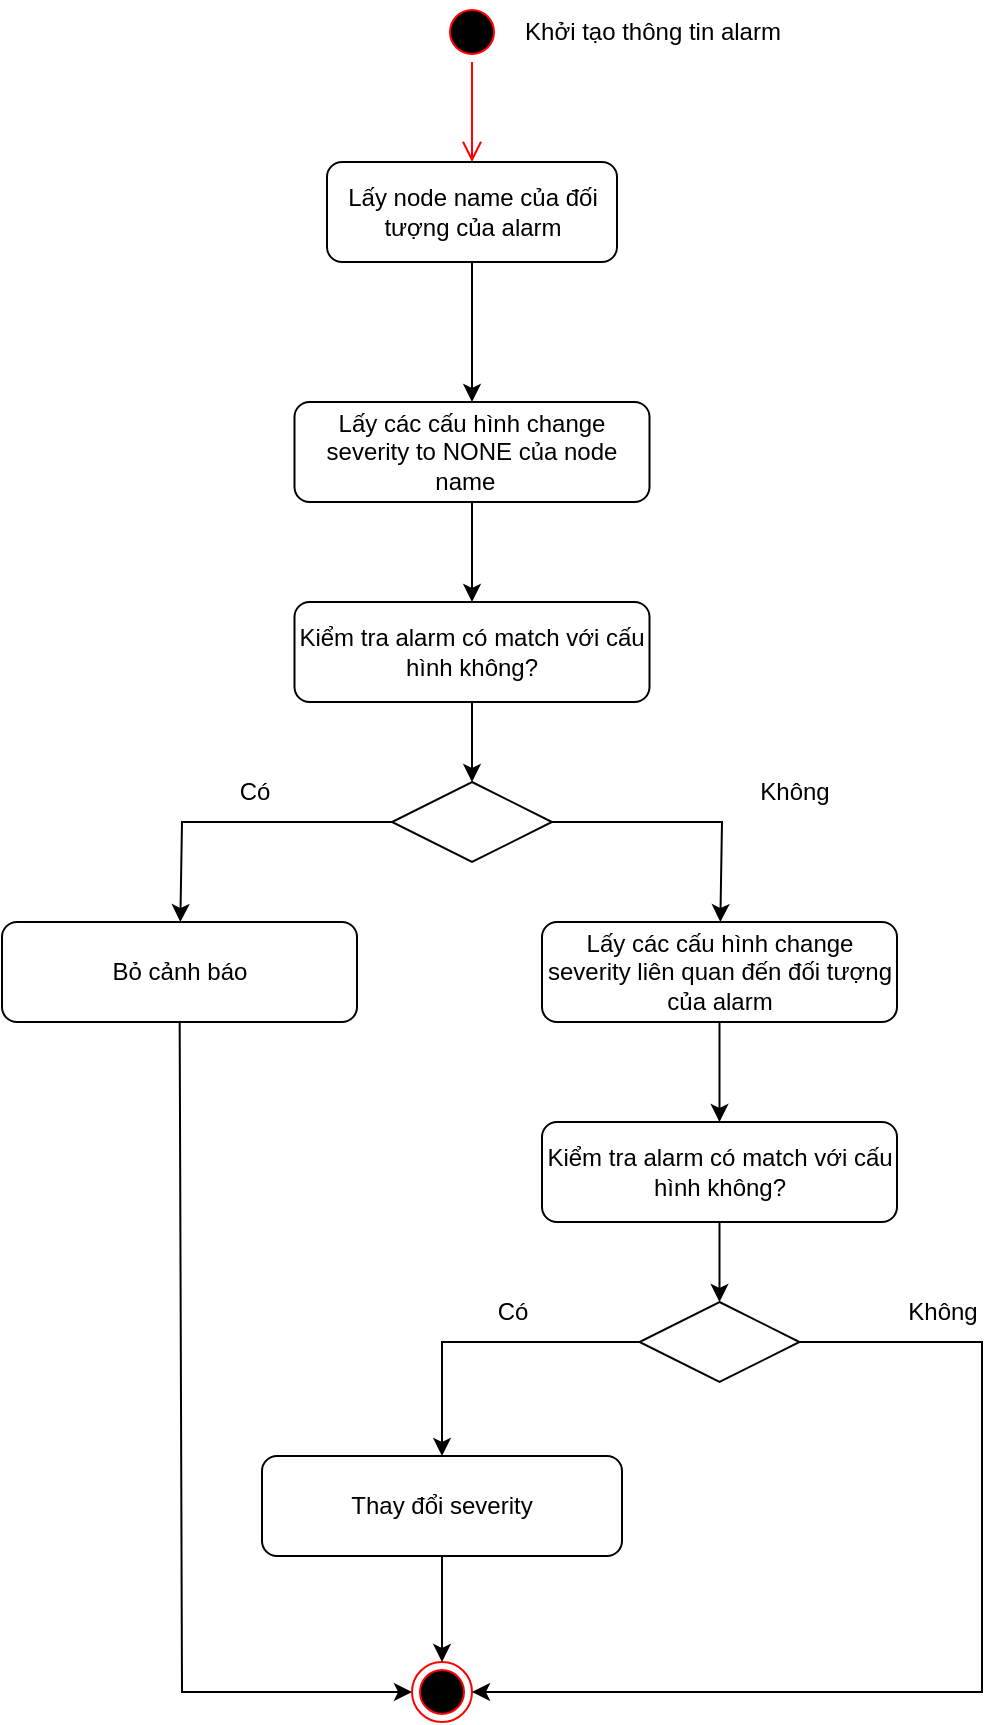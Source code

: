 <mxfile version="21.5.2" type="github">
  <diagram name="Trang-1" id="Wo1rhTGzUEvQ1JcT_uwH">
    <mxGraphModel dx="2603" dy="764" grid="1" gridSize="10" guides="1" tooltips="1" connect="1" arrows="1" fold="1" page="1" pageScale="1" pageWidth="1169" pageHeight="827" math="0" shadow="0">
      <root>
        <mxCell id="0" />
        <mxCell id="1" parent="0" />
        <mxCell id="qsTO52kbwodbmaQSsGO7-2" value="" style="ellipse;html=1;shape=startState;fillColor=#000000;strokeColor=#ff0000;fontSize=16;" parent="1" vertex="1">
          <mxGeometry x="-780" y="100" width="30" height="30" as="geometry" />
        </mxCell>
        <mxCell id="qsTO52kbwodbmaQSsGO7-3" value="" style="edgeStyle=orthogonalEdgeStyle;html=1;verticalAlign=bottom;endArrow=open;endSize=8;strokeColor=#ff0000;rounded=0;fontSize=12;curved=1;" parent="1" source="qsTO52kbwodbmaQSsGO7-2" edge="1" target="-AVRFM7dDWOy6RQoxfwE-1">
          <mxGeometry relative="1" as="geometry">
            <mxPoint x="-765" y="180" as="targetPoint" />
            <Array as="points" />
          </mxGeometry>
        </mxCell>
        <mxCell id="-AVRFM7dDWOy6RQoxfwE-1" value="Lấy node name của đối tượng của alarm" style="rounded=1;whiteSpace=wrap;html=1;" vertex="1" parent="1">
          <mxGeometry x="-837.5" y="180" width="145" height="50" as="geometry" />
        </mxCell>
        <mxCell id="-AVRFM7dDWOy6RQoxfwE-2" value="Khởi tạo thông tin alarm" style="text;html=1;align=center;verticalAlign=middle;resizable=0;points=[];autosize=1;strokeColor=none;fillColor=none;" vertex="1" parent="1">
          <mxGeometry x="-750" y="100" width="150" height="30" as="geometry" />
        </mxCell>
        <mxCell id="-AVRFM7dDWOy6RQoxfwE-3" value="" style="endArrow=classic;html=1;rounded=0;" edge="1" parent="1" source="-AVRFM7dDWOy6RQoxfwE-1" target="-AVRFM7dDWOy6RQoxfwE-4">
          <mxGeometry width="50" height="50" relative="1" as="geometry">
            <mxPoint x="-570" y="300" as="sourcePoint" />
            <mxPoint x="-520" y="250" as="targetPoint" />
          </mxGeometry>
        </mxCell>
        <mxCell id="-AVRFM7dDWOy6RQoxfwE-4" value="Lấy các cấu hình change severity to NONE của node name&amp;nbsp;&amp;nbsp;" style="rounded=1;whiteSpace=wrap;html=1;" vertex="1" parent="1">
          <mxGeometry x="-853.75" y="300" width="177.5" height="50" as="geometry" />
        </mxCell>
        <mxCell id="-AVRFM7dDWOy6RQoxfwE-5" value="" style="endArrow=classic;html=1;rounded=0;" edge="1" parent="1" source="-AVRFM7dDWOy6RQoxfwE-4" target="-AVRFM7dDWOy6RQoxfwE-15">
          <mxGeometry width="50" height="50" relative="1" as="geometry">
            <mxPoint x="-570" y="300" as="sourcePoint" />
            <mxPoint x="-765" y="400" as="targetPoint" />
          </mxGeometry>
        </mxCell>
        <mxCell id="-AVRFM7dDWOy6RQoxfwE-11" value="" style="rhombus;whiteSpace=wrap;html=1;" vertex="1" parent="1">
          <mxGeometry x="-805" y="490" width="80" height="40" as="geometry" />
        </mxCell>
        <mxCell id="-AVRFM7dDWOy6RQoxfwE-12" value="" style="endArrow=classic;html=1;rounded=0;exitX=0;exitY=0.5;exitDx=0;exitDy=0;" edge="1" parent="1" source="-AVRFM7dDWOy6RQoxfwE-11" target="-AVRFM7dDWOy6RQoxfwE-13">
          <mxGeometry width="50" height="50" relative="1" as="geometry">
            <mxPoint x="-570" y="590" as="sourcePoint" />
            <mxPoint x="-520" y="540" as="targetPoint" />
            <Array as="points">
              <mxPoint x="-910" y="510" />
            </Array>
          </mxGeometry>
        </mxCell>
        <mxCell id="-AVRFM7dDWOy6RQoxfwE-13" value="Bỏ cảnh báo" style="rounded=1;whiteSpace=wrap;html=1;" vertex="1" parent="1">
          <mxGeometry x="-1000" y="560" width="177.5" height="50" as="geometry" />
        </mxCell>
        <mxCell id="-AVRFM7dDWOy6RQoxfwE-14" value="Có" style="text;html=1;align=center;verticalAlign=middle;resizable=0;points=[];autosize=1;strokeColor=none;fillColor=none;" vertex="1" parent="1">
          <mxGeometry x="-893.75" y="480" width="40" height="30" as="geometry" />
        </mxCell>
        <mxCell id="-AVRFM7dDWOy6RQoxfwE-15" value="Kiểm tra alarm có match với cấu hình không?" style="rounded=1;whiteSpace=wrap;html=1;" vertex="1" parent="1">
          <mxGeometry x="-853.75" y="400" width="177.5" height="50" as="geometry" />
        </mxCell>
        <mxCell id="-AVRFM7dDWOy6RQoxfwE-16" value="" style="endArrow=classic;html=1;rounded=0;" edge="1" parent="1" source="-AVRFM7dDWOy6RQoxfwE-15" target="-AVRFM7dDWOy6RQoxfwE-11">
          <mxGeometry width="50" height="50" relative="1" as="geometry">
            <mxPoint x="-765.5" y="450" as="sourcePoint" />
            <mxPoint x="-765.5" y="500" as="targetPoint" />
          </mxGeometry>
        </mxCell>
        <mxCell id="-AVRFM7dDWOy6RQoxfwE-17" value="" style="endArrow=classic;html=1;rounded=0;" edge="1" parent="1" target="-AVRFM7dDWOy6RQoxfwE-18" source="-AVRFM7dDWOy6RQoxfwE-11">
          <mxGeometry width="50" height="50" relative="1" as="geometry">
            <mxPoint x="-535" y="510" as="sourcePoint" />
            <mxPoint x="-250" y="540" as="targetPoint" />
            <Array as="points">
              <mxPoint x="-640" y="510" />
            </Array>
          </mxGeometry>
        </mxCell>
        <mxCell id="-AVRFM7dDWOy6RQoxfwE-18" value="Lấy các cấu hình change severity liên quan đến đối tượng của alarm" style="rounded=1;whiteSpace=wrap;html=1;" vertex="1" parent="1">
          <mxGeometry x="-730" y="560" width="177.5" height="50" as="geometry" />
        </mxCell>
        <mxCell id="-AVRFM7dDWOy6RQoxfwE-19" value="Không" style="text;html=1;align=center;verticalAlign=middle;resizable=0;points=[];autosize=1;strokeColor=none;fillColor=none;" vertex="1" parent="1">
          <mxGeometry x="-633.75" y="480" width="60" height="30" as="geometry" />
        </mxCell>
        <mxCell id="-AVRFM7dDWOy6RQoxfwE-20" value="" style="ellipse;html=1;shape=endState;fillColor=#000000;strokeColor=#ff0000;" vertex="1" parent="1">
          <mxGeometry x="-795" y="930" width="30" height="30" as="geometry" />
        </mxCell>
        <mxCell id="-AVRFM7dDWOy6RQoxfwE-21" value="" style="endArrow=classic;html=1;rounded=0;" edge="1" parent="1" source="-AVRFM7dDWOy6RQoxfwE-13" target="-AVRFM7dDWOy6RQoxfwE-20">
          <mxGeometry width="50" height="50" relative="1" as="geometry">
            <mxPoint x="-755" y="360" as="sourcePoint" />
            <mxPoint x="-755" y="410" as="targetPoint" />
            <Array as="points">
              <mxPoint x="-910" y="945" />
            </Array>
          </mxGeometry>
        </mxCell>
        <mxCell id="-AVRFM7dDWOy6RQoxfwE-22" value="Kiểm tra alarm có match với cấu hình không?" style="rounded=1;whiteSpace=wrap;html=1;" vertex="1" parent="1">
          <mxGeometry x="-730" y="660" width="177.5" height="50" as="geometry" />
        </mxCell>
        <mxCell id="-AVRFM7dDWOy6RQoxfwE-23" value="" style="endArrow=classic;html=1;rounded=0;" edge="1" parent="1" source="-AVRFM7dDWOy6RQoxfwE-18" target="-AVRFM7dDWOy6RQoxfwE-22">
          <mxGeometry width="50" height="50" relative="1" as="geometry">
            <mxPoint x="-755" y="460" as="sourcePoint" />
            <mxPoint x="-755" y="500" as="targetPoint" />
          </mxGeometry>
        </mxCell>
        <mxCell id="-AVRFM7dDWOy6RQoxfwE-24" value="" style="rhombus;whiteSpace=wrap;html=1;" vertex="1" parent="1">
          <mxGeometry x="-681.25" y="750" width="80" height="40" as="geometry" />
        </mxCell>
        <mxCell id="-AVRFM7dDWOy6RQoxfwE-25" value="" style="endArrow=classic;html=1;rounded=0;exitX=0;exitY=0.5;exitDx=0;exitDy=0;" edge="1" parent="1" source="-AVRFM7dDWOy6RQoxfwE-24" target="-AVRFM7dDWOy6RQoxfwE-26">
          <mxGeometry width="50" height="50" relative="1" as="geometry">
            <mxPoint x="-440" y="910" as="sourcePoint" />
            <mxPoint x="-390" y="860" as="targetPoint" />
            <Array as="points">
              <mxPoint x="-780" y="770" />
            </Array>
          </mxGeometry>
        </mxCell>
        <mxCell id="-AVRFM7dDWOy6RQoxfwE-26" value="Thay đổi severity" style="rounded=1;whiteSpace=wrap;html=1;" vertex="1" parent="1">
          <mxGeometry x="-870" y="827" width="180" height="50" as="geometry" />
        </mxCell>
        <mxCell id="-AVRFM7dDWOy6RQoxfwE-27" value="Có" style="text;html=1;align=center;verticalAlign=middle;resizable=0;points=[];autosize=1;strokeColor=none;fillColor=none;" vertex="1" parent="1">
          <mxGeometry x="-765" y="740" width="40" height="30" as="geometry" />
        </mxCell>
        <mxCell id="-AVRFM7dDWOy6RQoxfwE-28" value="" style="endArrow=classic;html=1;rounded=0;" edge="1" parent="1" target="-AVRFM7dDWOy6RQoxfwE-24" source="-AVRFM7dDWOy6RQoxfwE-22">
          <mxGeometry width="50" height="50" relative="1" as="geometry">
            <mxPoint x="-635" y="770" as="sourcePoint" />
            <mxPoint x="-635.5" y="820" as="targetPoint" />
          </mxGeometry>
        </mxCell>
        <mxCell id="-AVRFM7dDWOy6RQoxfwE-29" value="" style="endArrow=classic;html=1;rounded=0;" edge="1" parent="1" source="-AVRFM7dDWOy6RQoxfwE-24" target="-AVRFM7dDWOy6RQoxfwE-20">
          <mxGeometry width="50" height="50" relative="1" as="geometry">
            <mxPoint x="-405" y="830" as="sourcePoint" />
            <mxPoint x="-511" y="930" as="targetPoint" />
            <Array as="points">
              <mxPoint x="-510" y="770" />
              <mxPoint x="-510" y="945" />
            </Array>
          </mxGeometry>
        </mxCell>
        <mxCell id="-AVRFM7dDWOy6RQoxfwE-31" value="Không" style="text;html=1;align=center;verticalAlign=middle;resizable=0;points=[];autosize=1;strokeColor=none;fillColor=none;" vertex="1" parent="1">
          <mxGeometry x="-560" y="740" width="60" height="30" as="geometry" />
        </mxCell>
        <mxCell id="-AVRFM7dDWOy6RQoxfwE-33" value="" style="endArrow=classic;html=1;rounded=0;" edge="1" parent="1" source="-AVRFM7dDWOy6RQoxfwE-26" target="-AVRFM7dDWOy6RQoxfwE-20">
          <mxGeometry width="50" height="50" relative="1" as="geometry">
            <mxPoint x="-631" y="670" as="sourcePoint" />
            <mxPoint x="-631" y="730" as="targetPoint" />
            <Array as="points" />
          </mxGeometry>
        </mxCell>
      </root>
    </mxGraphModel>
  </diagram>
</mxfile>
